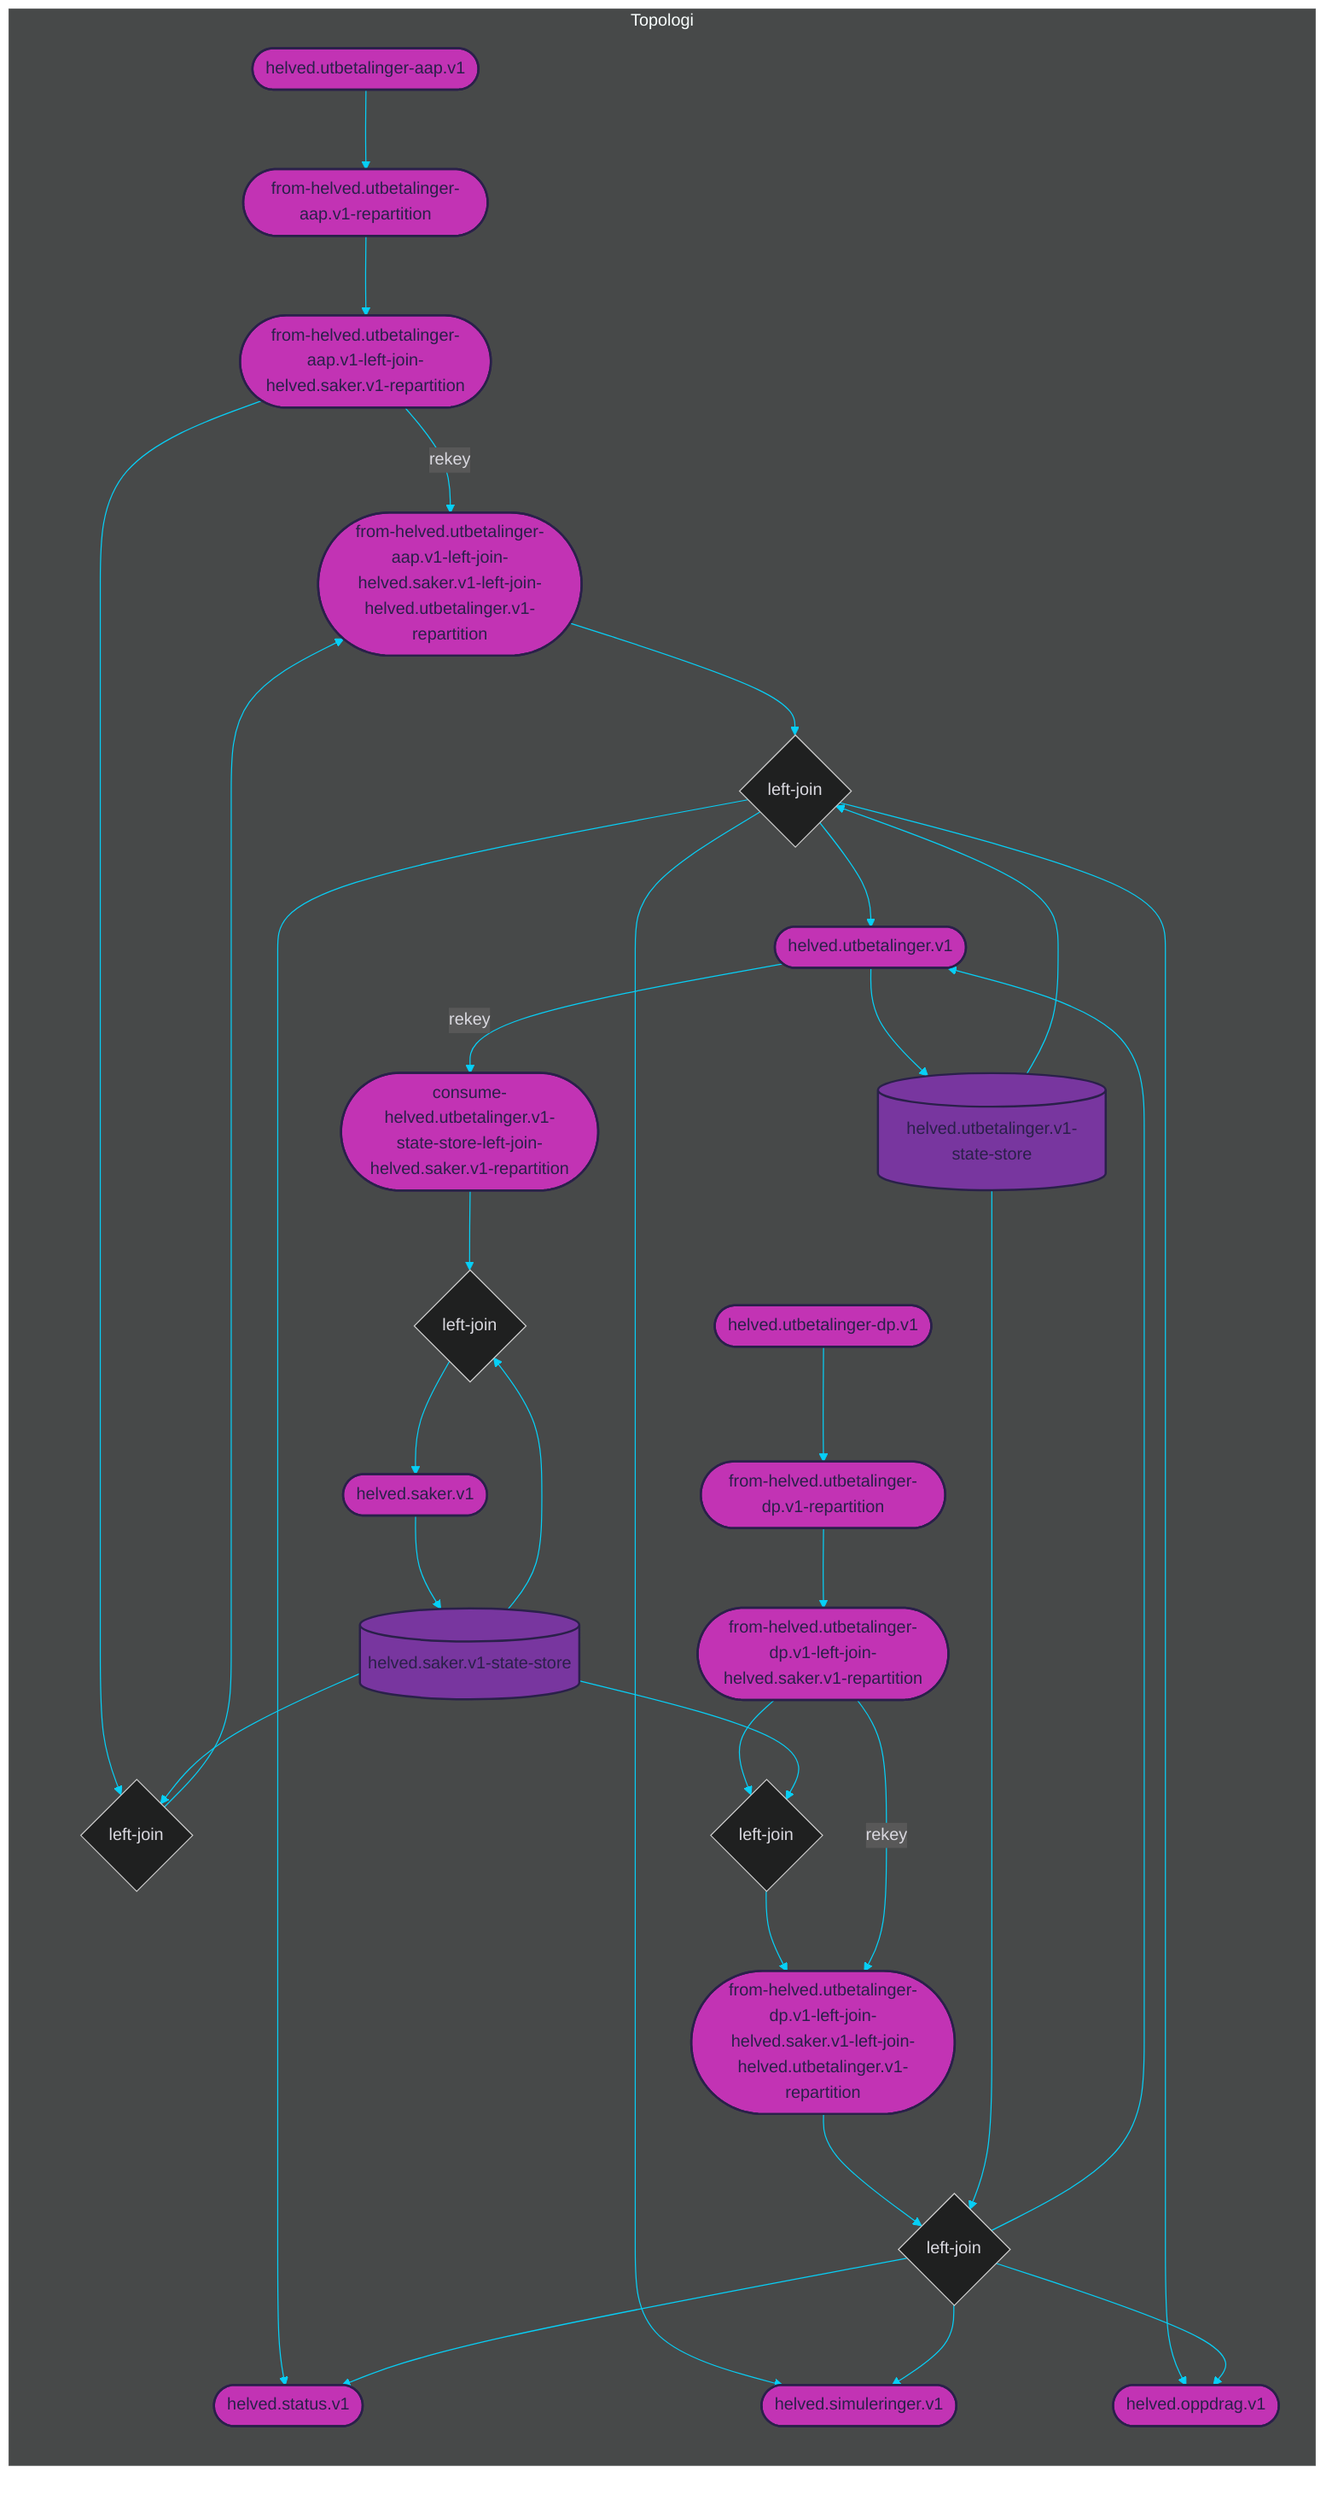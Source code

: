 %%{init: {'theme': 'dark', 'themeVariables': { 'primaryColor': '#07cff6', 'textColor': '#dad9e0', 'lineColor': '#07cff6'}}}%%

graph LR

subgraph Topologi
    %% TOPICS
    from-helved.utbetalinger-aap.v1-left-join-helved.saker.v1-left-join-helved.utbetalinger.v1-repartition([from-helved.utbetalinger-aap.v1-left-join-helved.saker.v1-left-join-helved.utbetalinger.v1-repartition])
	from-helved.utbetalinger-dp.v1-left-join-helved.saker.v1-left-join-helved.utbetalinger.v1-repartition([from-helved.utbetalinger-dp.v1-left-join-helved.saker.v1-left-join-helved.utbetalinger.v1-repartition])
	helved.utbetalinger.v1([helved.utbetalinger.v1])
	consume-helved.utbetalinger.v1-state-store-left-join-helved.saker.v1-repartition([consume-helved.utbetalinger.v1-state-store-left-join-helved.saker.v1-repartition])
	helved.oppdrag.v1([helved.oppdrag.v1])
	helved.simuleringer.v1([helved.simuleringer.v1])
	helved.status.v1([helved.status.v1])
	from-helved.utbetalinger-aap.v1-left-join-helved.saker.v1-repartition([from-helved.utbetalinger-aap.v1-left-join-helved.saker.v1-repartition])
	from-helved.utbetalinger-dp.v1-left-join-helved.saker.v1-repartition([from-helved.utbetalinger-dp.v1-left-join-helved.saker.v1-repartition])
	helved.saker.v1([helved.saker.v1])
	helved.utbetalinger-aap.v1([helved.utbetalinger-aap.v1])
	from-helved.utbetalinger-aap.v1-repartition([from-helved.utbetalinger-aap.v1-repartition])
	helved.utbetalinger-dp.v1([helved.utbetalinger-dp.v1])
	from-helved.utbetalinger-dp.v1-repartition([from-helved.utbetalinger-dp.v1-repartition])

    %% JOINS
    from-helved.utbetalinger-aap.v1-left-join-helved.saker.v1-left-join-helved.utbetalinger.v1{left-join}
	from-helved.utbetalinger-dp.v1-left-join-helved.saker.v1-left-join-helved.utbetalinger.v1{left-join}
	from-helved.utbetalinger-aap.v1-left-join-helved.saker.v1{left-join}
	from-helved.utbetalinger-dp.v1-left-join-helved.saker.v1{left-join}
	consume-helved.utbetalinger.v1-state-store-left-join-helved.saker.v1{left-join}

    %% STATE PROCESSORS
    
    
    %% STATE STORES
    helved.utbetalinger.v1-state-store[(helved.utbetalinger.v1-state-store)]
	helved.saker.v1-state-store[(helved.saker.v1-state-store)]
    
    %% DATABASES
    
    

    %% PROCESSOR API JOBS
    
    
    %% JOIN STREAMS
    from-helved.utbetalinger-aap.v1-left-join-helved.saker.v1-left-join-helved.utbetalinger.v1-repartition --> from-helved.utbetalinger-aap.v1-left-join-helved.saker.v1-left-join-helved.utbetalinger.v1
	helved.utbetalinger.v1-state-store --> from-helved.utbetalinger-aap.v1-left-join-helved.saker.v1-left-join-helved.utbetalinger.v1
	from-helved.utbetalinger-aap.v1-left-join-helved.saker.v1-left-join-helved.utbetalinger.v1 --> helved.status.v1
	from-helved.utbetalinger-aap.v1-left-join-helved.saker.v1-left-join-helved.utbetalinger.v1 --> helved.simuleringer.v1
	from-helved.utbetalinger-aap.v1-left-join-helved.saker.v1-left-join-helved.utbetalinger.v1 --> helved.utbetalinger.v1
	from-helved.utbetalinger-aap.v1-left-join-helved.saker.v1-left-join-helved.utbetalinger.v1 --> helved.oppdrag.v1
	from-helved.utbetalinger-dp.v1-left-join-helved.saker.v1-left-join-helved.utbetalinger.v1-repartition --> from-helved.utbetalinger-dp.v1-left-join-helved.saker.v1-left-join-helved.utbetalinger.v1
	helved.utbetalinger.v1-state-store --> from-helved.utbetalinger-dp.v1-left-join-helved.saker.v1-left-join-helved.utbetalinger.v1
	from-helved.utbetalinger-dp.v1-left-join-helved.saker.v1-left-join-helved.utbetalinger.v1 --> helved.utbetalinger.v1
	from-helved.utbetalinger-dp.v1-left-join-helved.saker.v1-left-join-helved.utbetalinger.v1 --> helved.oppdrag.v1
	from-helved.utbetalinger-dp.v1-left-join-helved.saker.v1-left-join-helved.utbetalinger.v1 --> helved.status.v1
	from-helved.utbetalinger-dp.v1-left-join-helved.saker.v1-left-join-helved.utbetalinger.v1 --> helved.simuleringer.v1
	from-helved.utbetalinger-aap.v1-left-join-helved.saker.v1-repartition --> from-helved.utbetalinger-aap.v1-left-join-helved.saker.v1
	helved.saker.v1-state-store --> from-helved.utbetalinger-aap.v1-left-join-helved.saker.v1
	from-helved.utbetalinger-aap.v1-left-join-helved.saker.v1 --> from-helved.utbetalinger-aap.v1-left-join-helved.saker.v1-left-join-helved.utbetalinger.v1-repartition
	from-helved.utbetalinger-dp.v1-left-join-helved.saker.v1-repartition --> from-helved.utbetalinger-dp.v1-left-join-helved.saker.v1
	helved.saker.v1-state-store --> from-helved.utbetalinger-dp.v1-left-join-helved.saker.v1
	from-helved.utbetalinger-dp.v1-left-join-helved.saker.v1 --> from-helved.utbetalinger-dp.v1-left-join-helved.saker.v1-left-join-helved.utbetalinger.v1-repartition
	consume-helved.utbetalinger.v1-state-store-left-join-helved.saker.v1-repartition --> consume-helved.utbetalinger.v1-state-store-left-join-helved.saker.v1
	helved.saker.v1-state-store --> consume-helved.utbetalinger.v1-state-store-left-join-helved.saker.v1
	consume-helved.utbetalinger.v1-state-store-left-join-helved.saker.v1 --> helved.saker.v1

    %% TABLE STREAMS
    helved.utbetalinger.v1 --> helved.utbetalinger.v1-state-store
	helved.saker.v1 --> helved.saker.v1-state-store

    %% JOB STREAMS
    
    
    %% BRANCH STREAMS
    

    %% REPARTITION STREAMS
    helved.utbetalinger.v1 --> |rekey| consume-helved.utbetalinger.v1-state-store-left-join-helved.saker.v1-repartition
	from-helved.utbetalinger-aap.v1-left-join-helved.saker.v1-repartition --> |rekey| from-helved.utbetalinger-aap.v1-left-join-helved.saker.v1-left-join-helved.utbetalinger.v1-repartition
	from-helved.utbetalinger-dp.v1-left-join-helved.saker.v1-repartition --> |rekey| from-helved.utbetalinger-dp.v1-left-join-helved.saker.v1-left-join-helved.utbetalinger.v1-repartition
    
    %% BASIC STREAMS
    helved.utbetalinger-aap.v1 --> from-helved.utbetalinger-aap.v1-repartition
	from-helved.utbetalinger-aap.v1-repartition --> from-helved.utbetalinger-aap.v1-left-join-helved.saker.v1-repartition
	helved.utbetalinger-dp.v1 --> from-helved.utbetalinger-dp.v1-repartition
	from-helved.utbetalinger-dp.v1-repartition --> from-helved.utbetalinger-dp.v1-left-join-helved.saker.v1-repartition
    
    %% CUSTOM PROCESS STREAMS
    
end

%% COLORS
%% light    #dad9e0
%% purple   #78369f
%% pink     #c233b4
%% dark     #2a204a
%% blue     #07cff6

%% STYLES
style from-helved.utbetalinger-aap.v1-left-join-helved.saker.v1-left-join-helved.utbetalinger.v1-repartition fill:#c233b4, stroke:#2a204a, stroke-width:2px, color:#2a204a
style from-helved.utbetalinger-dp.v1-left-join-helved.saker.v1-left-join-helved.utbetalinger.v1-repartition fill:#c233b4, stroke:#2a204a, stroke-width:2px, color:#2a204a
style helved.utbetalinger.v1 fill:#c233b4, stroke:#2a204a, stroke-width:2px, color:#2a204a
style consume-helved.utbetalinger.v1-state-store-left-join-helved.saker.v1-repartition fill:#c233b4, stroke:#2a204a, stroke-width:2px, color:#2a204a
style helved.oppdrag.v1 fill:#c233b4, stroke:#2a204a, stroke-width:2px, color:#2a204a
style helved.simuleringer.v1 fill:#c233b4, stroke:#2a204a, stroke-width:2px, color:#2a204a
style helved.status.v1 fill:#c233b4, stroke:#2a204a, stroke-width:2px, color:#2a204a
style from-helved.utbetalinger-aap.v1-left-join-helved.saker.v1-repartition fill:#c233b4, stroke:#2a204a, stroke-width:2px, color:#2a204a
style from-helved.utbetalinger-dp.v1-left-join-helved.saker.v1-repartition fill:#c233b4, stroke:#2a204a, stroke-width:2px, color:#2a204a
style helved.saker.v1 fill:#c233b4, stroke:#2a204a, stroke-width:2px, color:#2a204a
style helved.utbetalinger-aap.v1 fill:#c233b4, stroke:#2a204a, stroke-width:2px, color:#2a204a
style from-helved.utbetalinger-aap.v1-repartition fill:#c233b4, stroke:#2a204a, stroke-width:2px, color:#2a204a
style helved.utbetalinger-dp.v1 fill:#c233b4, stroke:#2a204a, stroke-width:2px, color:#2a204a
style from-helved.utbetalinger-dp.v1-repartition fill:#c233b4, stroke:#2a204a, stroke-width:2px, color:#2a204a
style helved.utbetalinger.v1-state-store fill:#78369f, stroke:#2a204a, stroke-width:2px, color:#2a204a
style helved.saker.v1-state-store fill:#78369f, stroke:#2a204a, stroke-width:2px, color:#2a204a